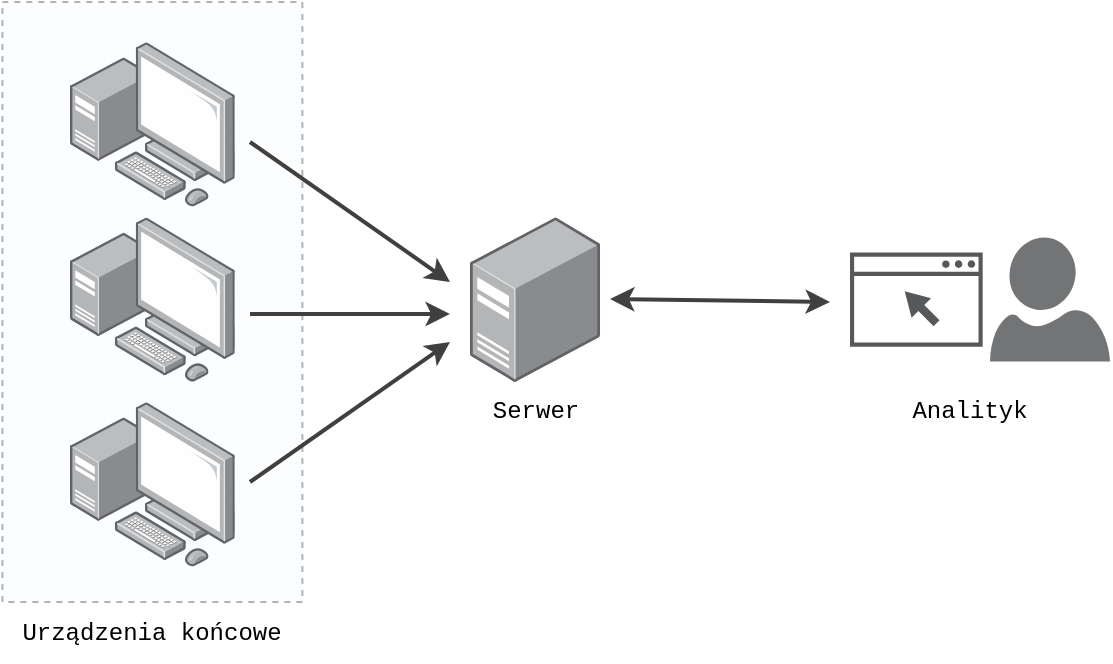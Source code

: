 <mxfile version="20.8.3" type="device"><diagram id="TYVwFfV5acuc2E3JM3qK" name="Page-1"><mxGraphModel dx="1362" dy="795" grid="0" gridSize="10" guides="1" tooltips="1" connect="1" arrows="1" fold="1" page="1" pageScale="1" pageWidth="850" pageHeight="1100" math="0" shadow="0"><root><mxCell id="0"/><mxCell id="1" parent="0"/><mxCell id="LYTLZqNPO4RH5WqawT6K-15" value="" style="rounded=0;whiteSpace=wrap;html=1;fillColor=#F6F8FA;dashed=1;opacity=30;" parent="1" vertex="1"><mxGeometry x="46.2" y="250" width="150" height="300" as="geometry"/></mxCell><mxCell id="LYTLZqNPO4RH5WqawT6K-8" value="" style="points=[];aspect=fixed;html=1;align=center;shadow=0;dashed=0;image;image=img/lib/allied_telesis/computer_and_terminals/Personal_Computer_with_Server.svg;" parent="1" vertex="1"><mxGeometry x="80" y="270" width="82.4" height="82.4" as="geometry"/></mxCell><mxCell id="LYTLZqNPO4RH5WqawT6K-1" value="" style="points=[];aspect=fixed;html=1;align=center;shadow=0;dashed=0;image;image=img/lib/allied_telesis/computer_and_terminals/Personal_Computer_with_Server.svg;" parent="1" vertex="1"><mxGeometry x="80" y="357.6" width="82.4" height="82.4" as="geometry"/></mxCell><mxCell id="LYTLZqNPO4RH5WqawT6K-2" value="" style="points=[];aspect=fixed;html=1;align=center;shadow=0;dashed=0;image;image=img/lib/allied_telesis/computer_and_terminals/Server_Desktop.svg;" parent="1" vertex="1"><mxGeometry x="280" y="357.6" width="65" height="82.4" as="geometry"/></mxCell><mxCell id="LYTLZqNPO4RH5WqawT6K-6" value="" style="sketch=0;pointerEvents=1;shadow=0;dashed=0;html=1;strokeColor=none;fillColor=#575859;aspect=fixed;labelPosition=center;verticalLabelPosition=bottom;verticalAlign=top;align=center;outlineConnect=0;shape=mxgraph.vvd.web_browser;" parent="1" vertex="1"><mxGeometry x="470" y="375.25" width="66.34" height="47.1" as="geometry"/></mxCell><mxCell id="LYTLZqNPO4RH5WqawT6K-7" value="" style="verticalLabelPosition=bottom;html=1;verticalAlign=top;align=center;strokeColor=none;fillColor=#737475;shape=mxgraph.azure.user;flipH=1;" parent="1" vertex="1"><mxGeometry x="540" y="367.8" width="60" height="62" as="geometry"/></mxCell><mxCell id="LYTLZqNPO4RH5WqawT6K-9" value="" style="points=[];aspect=fixed;html=1;align=center;shadow=0;dashed=0;image;image=img/lib/allied_telesis/computer_and_terminals/Personal_Computer_with_Server.svg;" parent="1" vertex="1"><mxGeometry x="80" y="450" width="82.4" height="82.4" as="geometry"/></mxCell><mxCell id="LYTLZqNPO4RH5WqawT6K-10" value="" style="endArrow=classic;html=1;rounded=0;strokeWidth=2;strokeColor=#404040;" parent="1" edge="1"><mxGeometry width="50" height="50" relative="1" as="geometry"><mxPoint x="170" y="490" as="sourcePoint"/><mxPoint x="270" y="420" as="targetPoint"/></mxGeometry></mxCell><mxCell id="LYTLZqNPO4RH5WqawT6K-12" value="" style="endArrow=classic;html=1;rounded=0;strokeWidth=2;strokeColor=#404040;" parent="1" edge="1"><mxGeometry width="50" height="50" relative="1" as="geometry"><mxPoint x="170" y="320" as="sourcePoint"/><mxPoint x="270" y="390" as="targetPoint"/></mxGeometry></mxCell><mxCell id="LYTLZqNPO4RH5WqawT6K-13" value="" style="endArrow=classic;html=1;rounded=0;strokeWidth=2;strokeColor=#404040;" parent="1" edge="1"><mxGeometry width="50" height="50" relative="1" as="geometry"><mxPoint x="170" y="406" as="sourcePoint"/><mxPoint x="270" y="406" as="targetPoint"/></mxGeometry></mxCell><mxCell id="LYTLZqNPO4RH5WqawT6K-14" value="" style="endArrow=classic;startArrow=classic;html=1;rounded=0;strokeColor=#404040;strokeWidth=2;" parent="1" edge="1"><mxGeometry width="50" height="50" relative="1" as="geometry"><mxPoint x="350" y="398.47" as="sourcePoint"/><mxPoint x="460" y="400" as="targetPoint"/></mxGeometry></mxCell><mxCell id="LYTLZqNPO4RH5WqawT6K-16" value="&lt;font face=&quot;Courier New&quot;&gt;Urządzenia końcowe&lt;/font&gt;" style="text;html=1;strokeColor=none;fillColor=none;align=center;verticalAlign=middle;whiteSpace=wrap;rounded=0;dashed=1;opacity=30;" parent="1" vertex="1"><mxGeometry x="46.2" y="550" width="150" height="30" as="geometry"/></mxCell><mxCell id="LYTLZqNPO4RH5WqawT6K-17" value="Serwer" style="text;html=1;strokeColor=none;fillColor=none;align=center;verticalAlign=middle;whiteSpace=wrap;rounded=0;dashed=1;opacity=30;fontFamily=Courier New;" parent="1" vertex="1"><mxGeometry x="277.5" y="440" width="70" height="30" as="geometry"/></mxCell><mxCell id="LYTLZqNPO4RH5WqawT6K-18" value="Analityk" style="text;html=1;strokeColor=none;fillColor=none;align=center;verticalAlign=middle;whiteSpace=wrap;rounded=0;dashed=1;opacity=30;fontFamily=Courier New;" parent="1" vertex="1"><mxGeometry x="500" y="440" width="60" height="30" as="geometry"/></mxCell></root></mxGraphModel></diagram></mxfile>